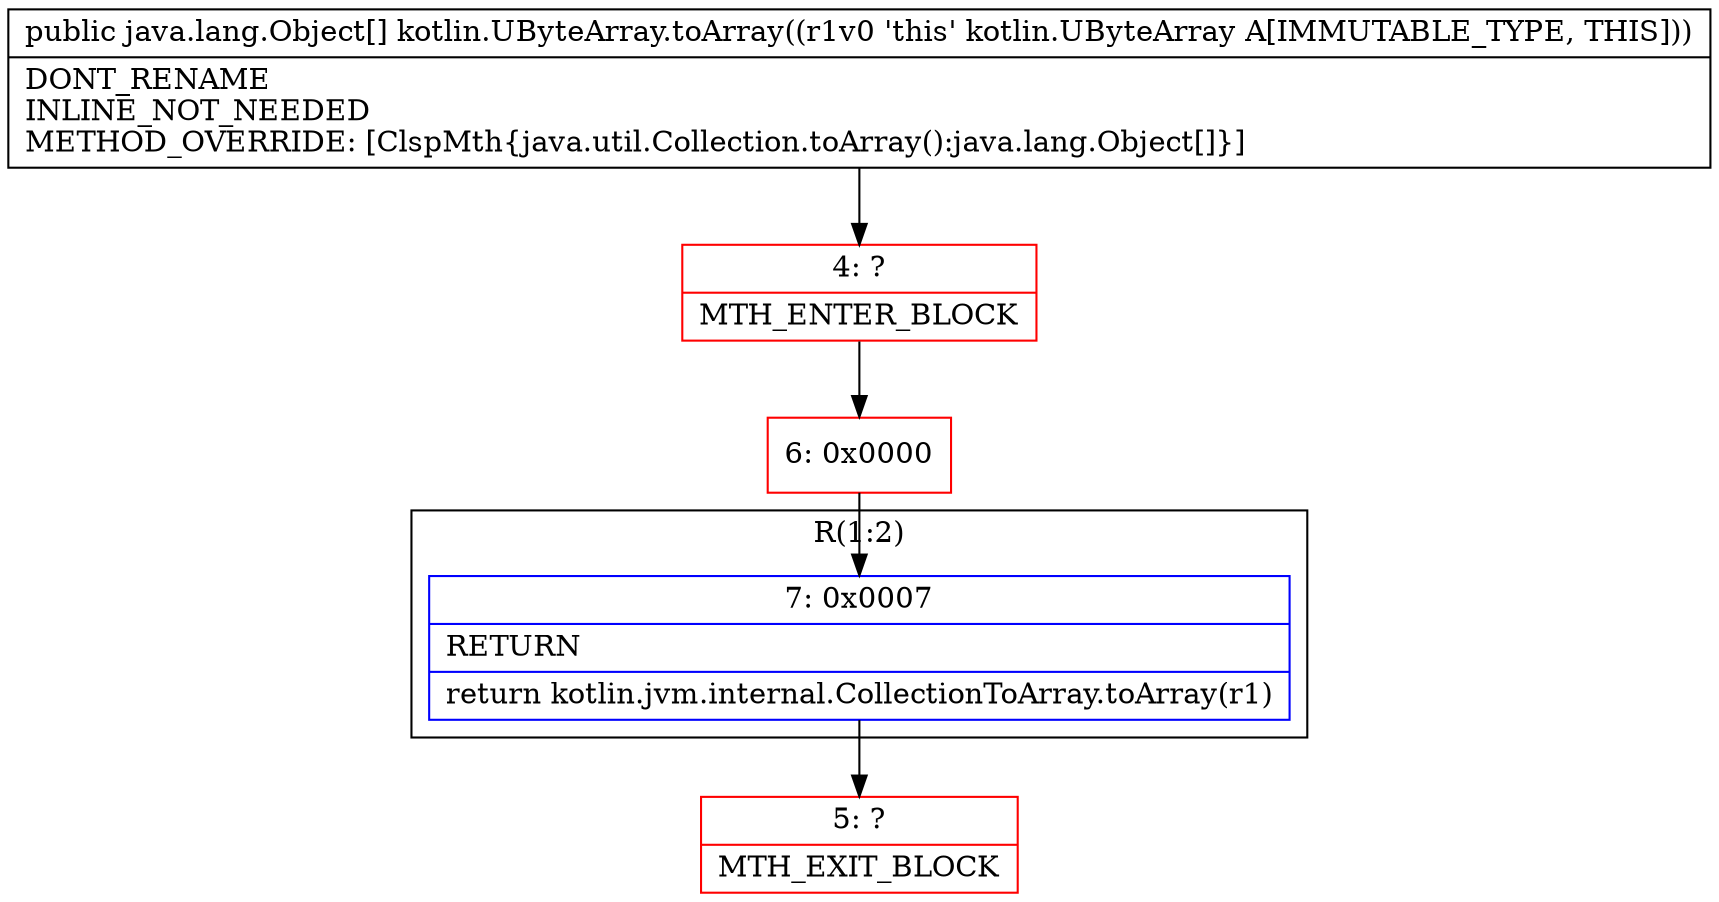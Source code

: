 digraph "CFG forkotlin.UByteArray.toArray()[Ljava\/lang\/Object;" {
subgraph cluster_Region_1286508514 {
label = "R(1:2)";
node [shape=record,color=blue];
Node_7 [shape=record,label="{7\:\ 0x0007|RETURN\l|return kotlin.jvm.internal.CollectionToArray.toArray(r1)\l}"];
}
Node_4 [shape=record,color=red,label="{4\:\ ?|MTH_ENTER_BLOCK\l}"];
Node_6 [shape=record,color=red,label="{6\:\ 0x0000}"];
Node_5 [shape=record,color=red,label="{5\:\ ?|MTH_EXIT_BLOCK\l}"];
MethodNode[shape=record,label="{public java.lang.Object[] kotlin.UByteArray.toArray((r1v0 'this' kotlin.UByteArray A[IMMUTABLE_TYPE, THIS]))  | DONT_RENAME\lINLINE_NOT_NEEDED\lMETHOD_OVERRIDE: [ClspMth\{java.util.Collection.toArray():java.lang.Object[]\}]\l}"];
MethodNode -> Node_4;Node_7 -> Node_5;
Node_4 -> Node_6;
Node_6 -> Node_7;
}

